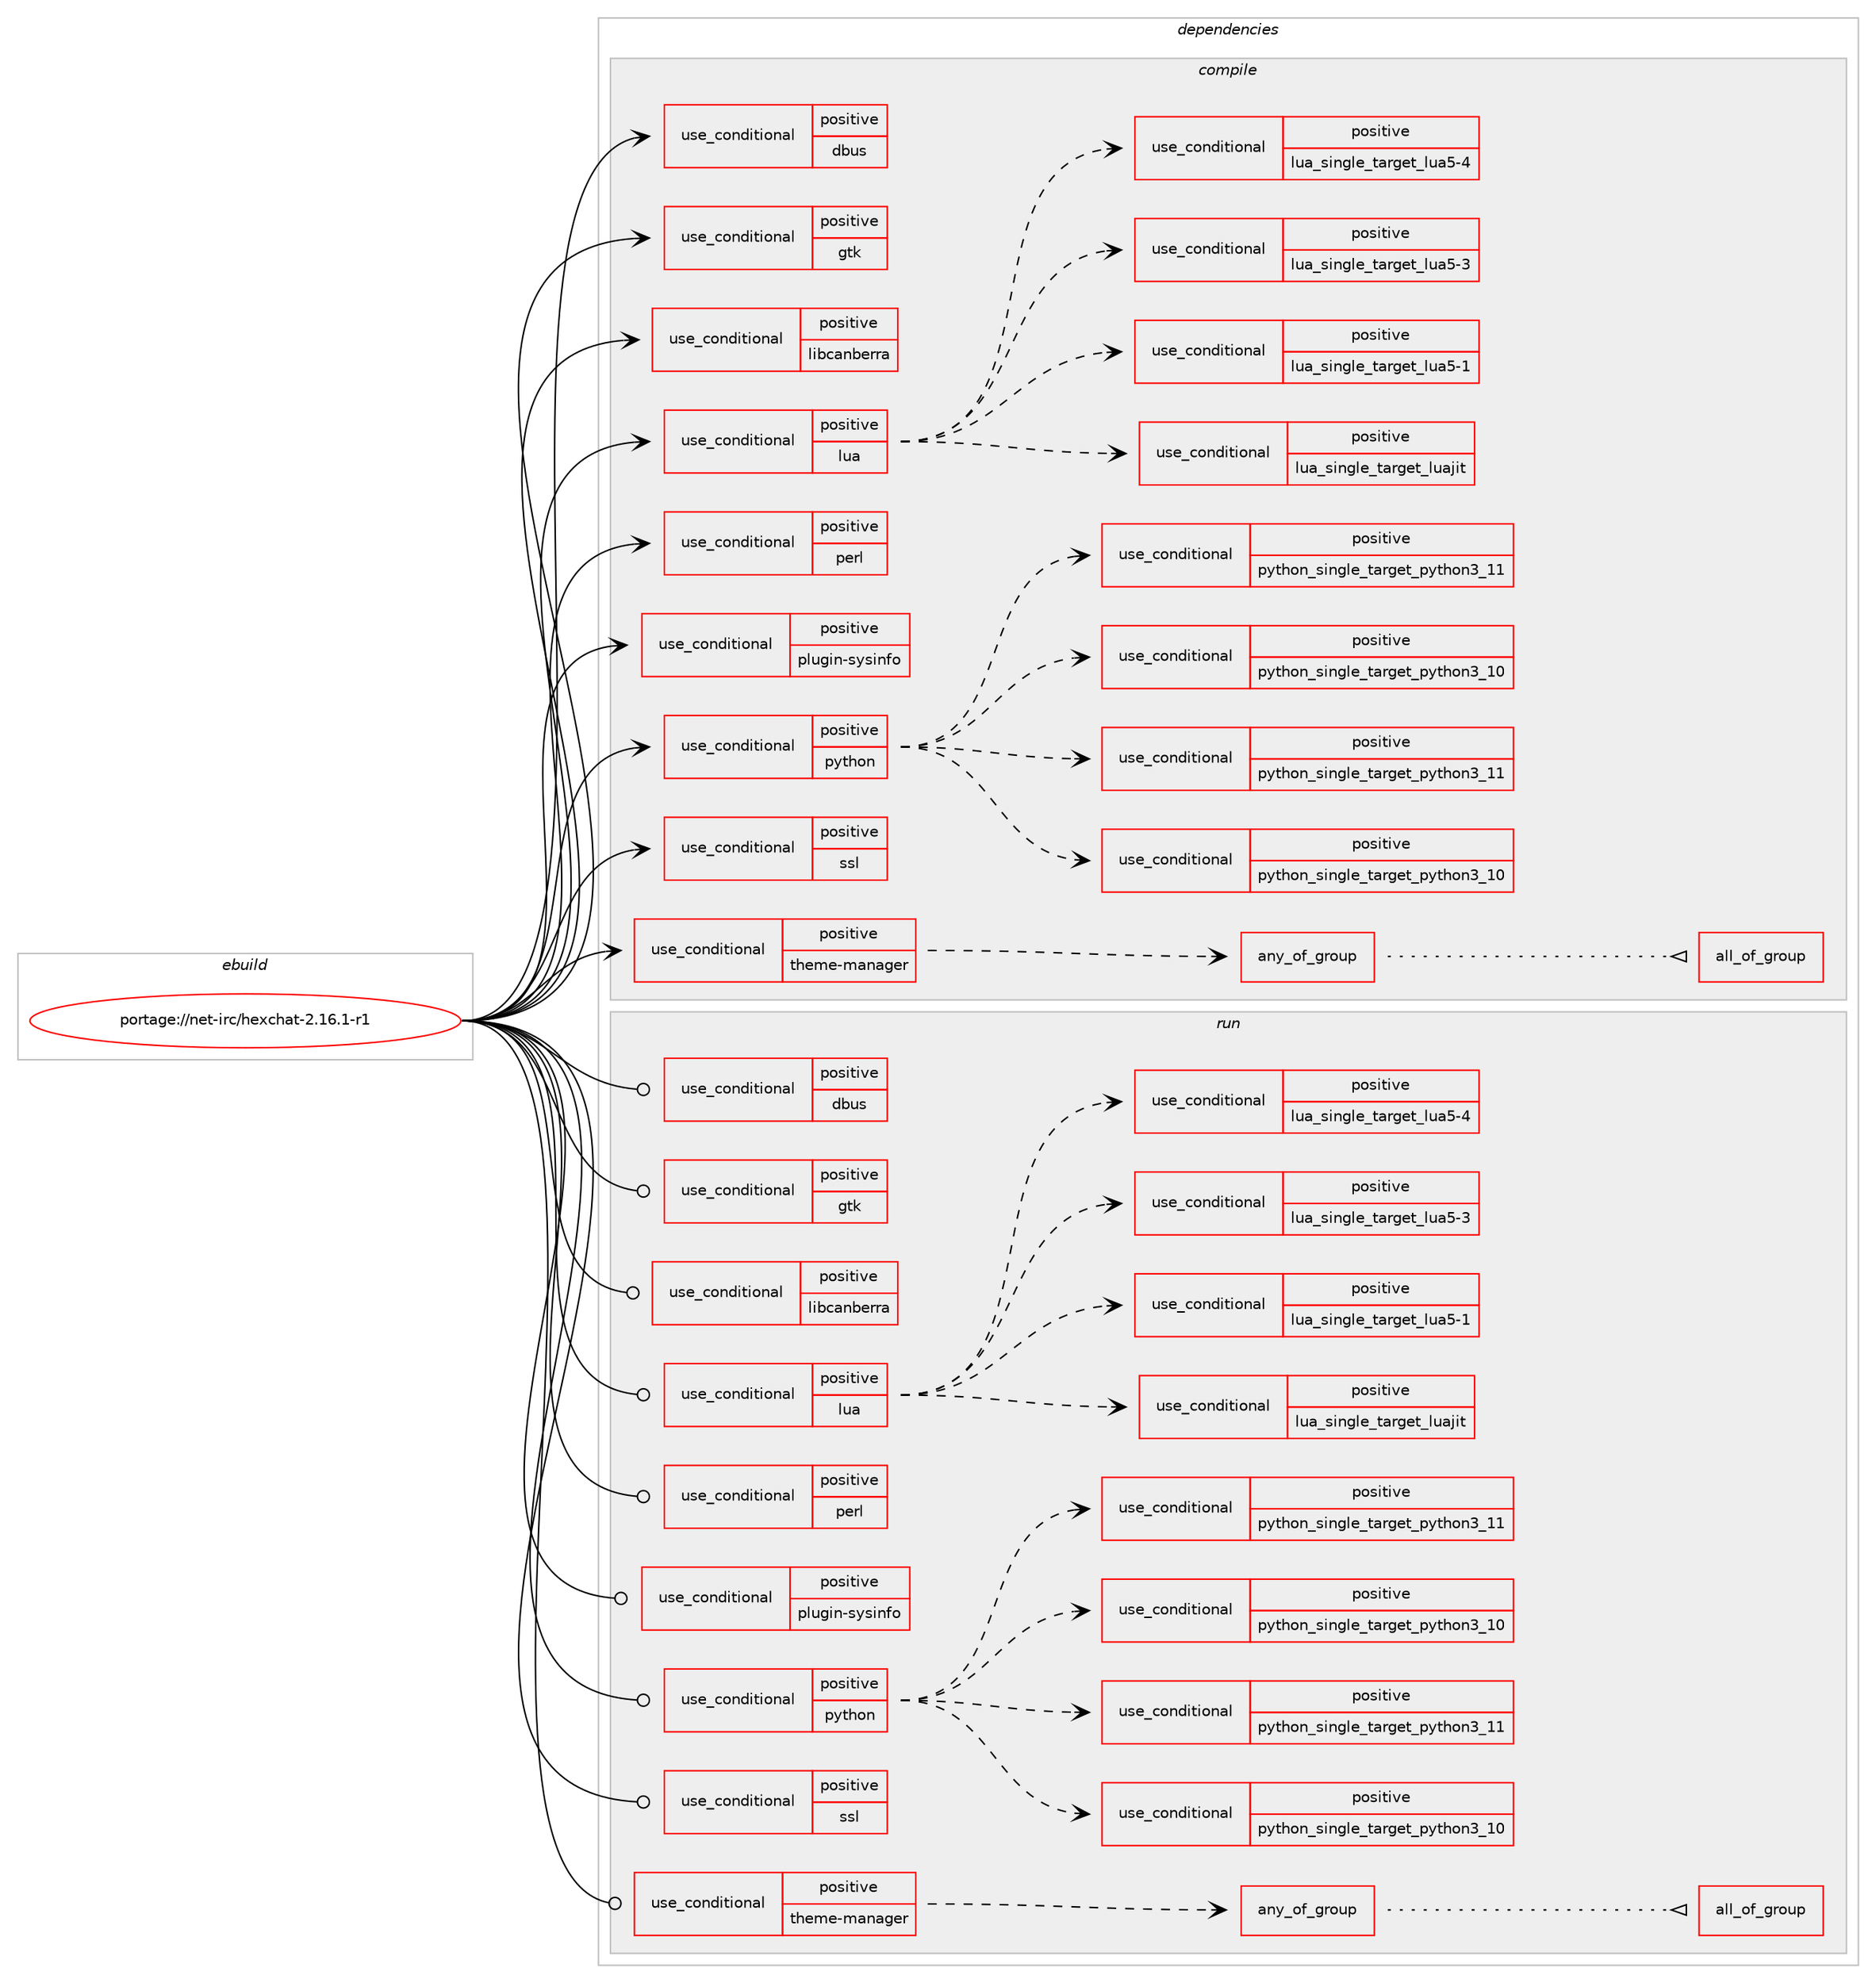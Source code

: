 digraph prolog {

# *************
# Graph options
# *************

newrank=true;
concentrate=true;
compound=true;
graph [rankdir=LR,fontname=Helvetica,fontsize=10,ranksep=1.5];#, ranksep=2.5, nodesep=0.2];
edge  [arrowhead=vee];
node  [fontname=Helvetica,fontsize=10];

# **********
# The ebuild
# **********

subgraph cluster_leftcol {
color=gray;
rank=same;
label=<<i>ebuild</i>>;
id [label="portage://net-irc/hexchat-2.16.1-r1", color=red, width=4, href="../net-irc/hexchat-2.16.1-r1.svg"];
}

# ****************
# The dependencies
# ****************

subgraph cluster_midcol {
color=gray;
label=<<i>dependencies</i>>;
subgraph cluster_compile {
fillcolor="#eeeeee";
style=filled;
label=<<i>compile</i>>;
subgraph cond89864 {
dependency181109 [label=<<TABLE BORDER="0" CELLBORDER="1" CELLSPACING="0" CELLPADDING="4"><TR><TD ROWSPAN="3" CELLPADDING="10">use_conditional</TD></TR><TR><TD>positive</TD></TR><TR><TD>dbus</TD></TR></TABLE>>, shape=none, color=red];
# *** BEGIN UNKNOWN DEPENDENCY TYPE (TODO) ***
# dependency181109 -> package_dependency(portage://net-irc/hexchat-2.16.1-r1,install,no,dev-libs,dbus-glib,none,[,,],[],[])
# *** END UNKNOWN DEPENDENCY TYPE (TODO) ***

}
id:e -> dependency181109:w [weight=20,style="solid",arrowhead="vee"];
subgraph cond89865 {
dependency181110 [label=<<TABLE BORDER="0" CELLBORDER="1" CELLSPACING="0" CELLPADDING="4"><TR><TD ROWSPAN="3" CELLPADDING="10">use_conditional</TD></TR><TR><TD>positive</TD></TR><TR><TD>gtk</TD></TR></TABLE>>, shape=none, color=red];
# *** BEGIN UNKNOWN DEPENDENCY TYPE (TODO) ***
# dependency181110 -> package_dependency(portage://net-irc/hexchat-2.16.1-r1,install,no,x11-libs,gdk-pixbuf,none,[,,],[slot(2)],[])
# *** END UNKNOWN DEPENDENCY TYPE (TODO) ***

# *** BEGIN UNKNOWN DEPENDENCY TYPE (TODO) ***
# dependency181110 -> package_dependency(portage://net-irc/hexchat-2.16.1-r1,install,no,x11-libs,gtk+,none,[,,],[slot(2)],[])
# *** END UNKNOWN DEPENDENCY TYPE (TODO) ***

# *** BEGIN UNKNOWN DEPENDENCY TYPE (TODO) ***
# dependency181110 -> package_dependency(portage://net-irc/hexchat-2.16.1-r1,install,no,x11-libs,libX11,none,[,,],[],[])
# *** END UNKNOWN DEPENDENCY TYPE (TODO) ***

# *** BEGIN UNKNOWN DEPENDENCY TYPE (TODO) ***
# dependency181110 -> package_dependency(portage://net-irc/hexchat-2.16.1-r1,install,no,x11-libs,pango,none,[,,],[],[])
# *** END UNKNOWN DEPENDENCY TYPE (TODO) ***

}
id:e -> dependency181110:w [weight=20,style="solid",arrowhead="vee"];
subgraph cond89866 {
dependency181111 [label=<<TABLE BORDER="0" CELLBORDER="1" CELLSPACING="0" CELLPADDING="4"><TR><TD ROWSPAN="3" CELLPADDING="10">use_conditional</TD></TR><TR><TD>positive</TD></TR><TR><TD>libcanberra</TD></TR></TABLE>>, shape=none, color=red];
# *** BEGIN UNKNOWN DEPENDENCY TYPE (TODO) ***
# dependency181111 -> package_dependency(portage://net-irc/hexchat-2.16.1-r1,install,no,media-libs,libcanberra,none,[,,],[],[])
# *** END UNKNOWN DEPENDENCY TYPE (TODO) ***

}
id:e -> dependency181111:w [weight=20,style="solid",arrowhead="vee"];
subgraph cond89867 {
dependency181112 [label=<<TABLE BORDER="0" CELLBORDER="1" CELLSPACING="0" CELLPADDING="4"><TR><TD ROWSPAN="3" CELLPADDING="10">use_conditional</TD></TR><TR><TD>positive</TD></TR><TR><TD>lua</TD></TR></TABLE>>, shape=none, color=red];
subgraph cond89868 {
dependency181113 [label=<<TABLE BORDER="0" CELLBORDER="1" CELLSPACING="0" CELLPADDING="4"><TR><TD ROWSPAN="3" CELLPADDING="10">use_conditional</TD></TR><TR><TD>positive</TD></TR><TR><TD>lua_single_target_luajit</TD></TR></TABLE>>, shape=none, color=red];
# *** BEGIN UNKNOWN DEPENDENCY TYPE (TODO) ***
# dependency181113 -> package_dependency(portage://net-irc/hexchat-2.16.1-r1,install,no,dev-lang,luajit,none,[,,],any_same_slot,[])
# *** END UNKNOWN DEPENDENCY TYPE (TODO) ***

}
dependency181112:e -> dependency181113:w [weight=20,style="dashed",arrowhead="vee"];
subgraph cond89869 {
dependency181114 [label=<<TABLE BORDER="0" CELLBORDER="1" CELLSPACING="0" CELLPADDING="4"><TR><TD ROWSPAN="3" CELLPADDING="10">use_conditional</TD></TR><TR><TD>positive</TD></TR><TR><TD>lua_single_target_lua5-1</TD></TR></TABLE>>, shape=none, color=red];
# *** BEGIN UNKNOWN DEPENDENCY TYPE (TODO) ***
# dependency181114 -> package_dependency(portage://net-irc/hexchat-2.16.1-r1,install,no,dev-lang,lua,none,[,,],[slot(5.1)],[])
# *** END UNKNOWN DEPENDENCY TYPE (TODO) ***

}
dependency181112:e -> dependency181114:w [weight=20,style="dashed",arrowhead="vee"];
subgraph cond89870 {
dependency181115 [label=<<TABLE BORDER="0" CELLBORDER="1" CELLSPACING="0" CELLPADDING="4"><TR><TD ROWSPAN="3" CELLPADDING="10">use_conditional</TD></TR><TR><TD>positive</TD></TR><TR><TD>lua_single_target_lua5-3</TD></TR></TABLE>>, shape=none, color=red];
# *** BEGIN UNKNOWN DEPENDENCY TYPE (TODO) ***
# dependency181115 -> package_dependency(portage://net-irc/hexchat-2.16.1-r1,install,no,dev-lang,lua,none,[,,],[slot(5.3)],[])
# *** END UNKNOWN DEPENDENCY TYPE (TODO) ***

}
dependency181112:e -> dependency181115:w [weight=20,style="dashed",arrowhead="vee"];
subgraph cond89871 {
dependency181116 [label=<<TABLE BORDER="0" CELLBORDER="1" CELLSPACING="0" CELLPADDING="4"><TR><TD ROWSPAN="3" CELLPADDING="10">use_conditional</TD></TR><TR><TD>positive</TD></TR><TR><TD>lua_single_target_lua5-4</TD></TR></TABLE>>, shape=none, color=red];
# *** BEGIN UNKNOWN DEPENDENCY TYPE (TODO) ***
# dependency181116 -> package_dependency(portage://net-irc/hexchat-2.16.1-r1,install,no,dev-lang,lua,none,[,,],[slot(5.4)],[])
# *** END UNKNOWN DEPENDENCY TYPE (TODO) ***

}
dependency181112:e -> dependency181116:w [weight=20,style="dashed",arrowhead="vee"];
}
id:e -> dependency181112:w [weight=20,style="solid",arrowhead="vee"];
subgraph cond89872 {
dependency181117 [label=<<TABLE BORDER="0" CELLBORDER="1" CELLSPACING="0" CELLPADDING="4"><TR><TD ROWSPAN="3" CELLPADDING="10">use_conditional</TD></TR><TR><TD>positive</TD></TR><TR><TD>perl</TD></TR></TABLE>>, shape=none, color=red];
# *** BEGIN UNKNOWN DEPENDENCY TYPE (TODO) ***
# dependency181117 -> package_dependency(portage://net-irc/hexchat-2.16.1-r1,install,no,dev-lang,perl,none,[,,],any_same_slot,[])
# *** END UNKNOWN DEPENDENCY TYPE (TODO) ***

}
id:e -> dependency181117:w [weight=20,style="solid",arrowhead="vee"];
subgraph cond89873 {
dependency181118 [label=<<TABLE BORDER="0" CELLBORDER="1" CELLSPACING="0" CELLPADDING="4"><TR><TD ROWSPAN="3" CELLPADDING="10">use_conditional</TD></TR><TR><TD>positive</TD></TR><TR><TD>plugin-sysinfo</TD></TR></TABLE>>, shape=none, color=red];
# *** BEGIN UNKNOWN DEPENDENCY TYPE (TODO) ***
# dependency181118 -> package_dependency(portage://net-irc/hexchat-2.16.1-r1,install,no,sys-apps,pciutils,none,[,,],[],[])
# *** END UNKNOWN DEPENDENCY TYPE (TODO) ***

}
id:e -> dependency181118:w [weight=20,style="solid",arrowhead="vee"];
subgraph cond89874 {
dependency181119 [label=<<TABLE BORDER="0" CELLBORDER="1" CELLSPACING="0" CELLPADDING="4"><TR><TD ROWSPAN="3" CELLPADDING="10">use_conditional</TD></TR><TR><TD>positive</TD></TR><TR><TD>python</TD></TR></TABLE>>, shape=none, color=red];
subgraph cond89875 {
dependency181120 [label=<<TABLE BORDER="0" CELLBORDER="1" CELLSPACING="0" CELLPADDING="4"><TR><TD ROWSPAN="3" CELLPADDING="10">use_conditional</TD></TR><TR><TD>positive</TD></TR><TR><TD>python_single_target_python3_10</TD></TR></TABLE>>, shape=none, color=red];
# *** BEGIN UNKNOWN DEPENDENCY TYPE (TODO) ***
# dependency181120 -> package_dependency(portage://net-irc/hexchat-2.16.1-r1,install,no,dev-lang,python,none,[,,],[slot(3.10)],[])
# *** END UNKNOWN DEPENDENCY TYPE (TODO) ***

}
dependency181119:e -> dependency181120:w [weight=20,style="dashed",arrowhead="vee"];
subgraph cond89876 {
dependency181121 [label=<<TABLE BORDER="0" CELLBORDER="1" CELLSPACING="0" CELLPADDING="4"><TR><TD ROWSPAN="3" CELLPADDING="10">use_conditional</TD></TR><TR><TD>positive</TD></TR><TR><TD>python_single_target_python3_11</TD></TR></TABLE>>, shape=none, color=red];
# *** BEGIN UNKNOWN DEPENDENCY TYPE (TODO) ***
# dependency181121 -> package_dependency(portage://net-irc/hexchat-2.16.1-r1,install,no,dev-lang,python,none,[,,],[slot(3.11)],[])
# *** END UNKNOWN DEPENDENCY TYPE (TODO) ***

}
dependency181119:e -> dependency181121:w [weight=20,style="dashed",arrowhead="vee"];
subgraph cond89877 {
dependency181122 [label=<<TABLE BORDER="0" CELLBORDER="1" CELLSPACING="0" CELLPADDING="4"><TR><TD ROWSPAN="3" CELLPADDING="10">use_conditional</TD></TR><TR><TD>positive</TD></TR><TR><TD>python_single_target_python3_10</TD></TR></TABLE>>, shape=none, color=red];
# *** BEGIN UNKNOWN DEPENDENCY TYPE (TODO) ***
# dependency181122 -> package_dependency(portage://net-irc/hexchat-2.16.1-r1,install,no,dev-python,cffi,none,[,,],[],[use(enable(python_targets_python3_10),negative)])
# *** END UNKNOWN DEPENDENCY TYPE (TODO) ***

}
dependency181119:e -> dependency181122:w [weight=20,style="dashed",arrowhead="vee"];
subgraph cond89878 {
dependency181123 [label=<<TABLE BORDER="0" CELLBORDER="1" CELLSPACING="0" CELLPADDING="4"><TR><TD ROWSPAN="3" CELLPADDING="10">use_conditional</TD></TR><TR><TD>positive</TD></TR><TR><TD>python_single_target_python3_11</TD></TR></TABLE>>, shape=none, color=red];
# *** BEGIN UNKNOWN DEPENDENCY TYPE (TODO) ***
# dependency181123 -> package_dependency(portage://net-irc/hexchat-2.16.1-r1,install,no,dev-python,cffi,none,[,,],[],[use(enable(python_targets_python3_11),negative)])
# *** END UNKNOWN DEPENDENCY TYPE (TODO) ***

}
dependency181119:e -> dependency181123:w [weight=20,style="dashed",arrowhead="vee"];
}
id:e -> dependency181119:w [weight=20,style="solid",arrowhead="vee"];
subgraph cond89879 {
dependency181124 [label=<<TABLE BORDER="0" CELLBORDER="1" CELLSPACING="0" CELLPADDING="4"><TR><TD ROWSPAN="3" CELLPADDING="10">use_conditional</TD></TR><TR><TD>positive</TD></TR><TR><TD>ssl</TD></TR></TABLE>>, shape=none, color=red];
# *** BEGIN UNKNOWN DEPENDENCY TYPE (TODO) ***
# dependency181124 -> package_dependency(portage://net-irc/hexchat-2.16.1-r1,install,no,dev-libs,openssl,none,[,,],[slot(0),equal],[])
# *** END UNKNOWN DEPENDENCY TYPE (TODO) ***

}
id:e -> dependency181124:w [weight=20,style="solid",arrowhead="vee"];
subgraph cond89880 {
dependency181125 [label=<<TABLE BORDER="0" CELLBORDER="1" CELLSPACING="0" CELLPADDING="4"><TR><TD ROWSPAN="3" CELLPADDING="10">use_conditional</TD></TR><TR><TD>positive</TD></TR><TR><TD>theme-manager</TD></TR></TABLE>>, shape=none, color=red];
subgraph any2390 {
dependency181126 [label=<<TABLE BORDER="0" CELLBORDER="1" CELLSPACING="0" CELLPADDING="4"><TR><TD CELLPADDING="10">any_of_group</TD></TR></TABLE>>, shape=none, color=red];subgraph all174 {
dependency181127 [label=<<TABLE BORDER="0" CELLBORDER="1" CELLSPACING="0" CELLPADDING="4"><TR><TD CELLPADDING="10">all_of_group</TD></TR></TABLE>>, shape=none, color=red];# *** BEGIN UNKNOWN DEPENDENCY TYPE (TODO) ***
# dependency181127 -> package_dependency(portage://net-irc/hexchat-2.16.1-r1,install,no,dev-lang,mono,none,[,,],[],[use(enable(minimal),none)])
# *** END UNKNOWN DEPENDENCY TYPE (TODO) ***

# *** BEGIN UNKNOWN DEPENDENCY TYPE (TODO) ***
# dependency181127 -> package_dependency(portage://net-irc/hexchat-2.16.1-r1,install,no,dev-dotnet,libgdiplus,none,[,,],[],[])
# *** END UNKNOWN DEPENDENCY TYPE (TODO) ***

}
dependency181126:e -> dependency181127:w [weight=20,style="dotted",arrowhead="oinv"];
# *** BEGIN UNKNOWN DEPENDENCY TYPE (TODO) ***
# dependency181126 -> package_dependency(portage://net-irc/hexchat-2.16.1-r1,install,no,dev-lang,mono,none,[,,],[],[use(disable(minimal),none)])
# *** END UNKNOWN DEPENDENCY TYPE (TODO) ***

}
dependency181125:e -> dependency181126:w [weight=20,style="dashed",arrowhead="vee"];
}
id:e -> dependency181125:w [weight=20,style="solid",arrowhead="vee"];
# *** BEGIN UNKNOWN DEPENDENCY TYPE (TODO) ***
# id -> package_dependency(portage://net-irc/hexchat-2.16.1-r1,install,no,dev-libs,glib,none,[,,],[slot(2)],[])
# *** END UNKNOWN DEPENDENCY TYPE (TODO) ***

# *** BEGIN UNKNOWN DEPENDENCY TYPE (TODO) ***
# id -> package_dependency(portage://net-irc/hexchat-2.16.1-r1,install,no,dev-util,desktop-file-utils,none,[,,],[],[])
# *** END UNKNOWN DEPENDENCY TYPE (TODO) ***

# *** BEGIN UNKNOWN DEPENDENCY TYPE (TODO) ***
# id -> package_dependency(portage://net-irc/hexchat-2.16.1-r1,install,no,x11-misc,shared-mime-info,none,[,,],[],[])
# *** END UNKNOWN DEPENDENCY TYPE (TODO) ***

}
subgraph cluster_compileandrun {
fillcolor="#eeeeee";
style=filled;
label=<<i>compile and run</i>>;
}
subgraph cluster_run {
fillcolor="#eeeeee";
style=filled;
label=<<i>run</i>>;
subgraph cond89881 {
dependency181128 [label=<<TABLE BORDER="0" CELLBORDER="1" CELLSPACING="0" CELLPADDING="4"><TR><TD ROWSPAN="3" CELLPADDING="10">use_conditional</TD></TR><TR><TD>positive</TD></TR><TR><TD>dbus</TD></TR></TABLE>>, shape=none, color=red];
# *** BEGIN UNKNOWN DEPENDENCY TYPE (TODO) ***
# dependency181128 -> package_dependency(portage://net-irc/hexchat-2.16.1-r1,run,no,dev-libs,dbus-glib,none,[,,],[],[])
# *** END UNKNOWN DEPENDENCY TYPE (TODO) ***

}
id:e -> dependency181128:w [weight=20,style="solid",arrowhead="odot"];
subgraph cond89882 {
dependency181129 [label=<<TABLE BORDER="0" CELLBORDER="1" CELLSPACING="0" CELLPADDING="4"><TR><TD ROWSPAN="3" CELLPADDING="10">use_conditional</TD></TR><TR><TD>positive</TD></TR><TR><TD>gtk</TD></TR></TABLE>>, shape=none, color=red];
# *** BEGIN UNKNOWN DEPENDENCY TYPE (TODO) ***
# dependency181129 -> package_dependency(portage://net-irc/hexchat-2.16.1-r1,run,no,x11-libs,gdk-pixbuf,none,[,,],[slot(2)],[])
# *** END UNKNOWN DEPENDENCY TYPE (TODO) ***

# *** BEGIN UNKNOWN DEPENDENCY TYPE (TODO) ***
# dependency181129 -> package_dependency(portage://net-irc/hexchat-2.16.1-r1,run,no,x11-libs,gtk+,none,[,,],[slot(2)],[])
# *** END UNKNOWN DEPENDENCY TYPE (TODO) ***

# *** BEGIN UNKNOWN DEPENDENCY TYPE (TODO) ***
# dependency181129 -> package_dependency(portage://net-irc/hexchat-2.16.1-r1,run,no,x11-libs,libX11,none,[,,],[],[])
# *** END UNKNOWN DEPENDENCY TYPE (TODO) ***

# *** BEGIN UNKNOWN DEPENDENCY TYPE (TODO) ***
# dependency181129 -> package_dependency(portage://net-irc/hexchat-2.16.1-r1,run,no,x11-libs,pango,none,[,,],[],[])
# *** END UNKNOWN DEPENDENCY TYPE (TODO) ***

}
id:e -> dependency181129:w [weight=20,style="solid",arrowhead="odot"];
subgraph cond89883 {
dependency181130 [label=<<TABLE BORDER="0" CELLBORDER="1" CELLSPACING="0" CELLPADDING="4"><TR><TD ROWSPAN="3" CELLPADDING="10">use_conditional</TD></TR><TR><TD>positive</TD></TR><TR><TD>libcanberra</TD></TR></TABLE>>, shape=none, color=red];
# *** BEGIN UNKNOWN DEPENDENCY TYPE (TODO) ***
# dependency181130 -> package_dependency(portage://net-irc/hexchat-2.16.1-r1,run,no,media-libs,libcanberra,none,[,,],[],[])
# *** END UNKNOWN DEPENDENCY TYPE (TODO) ***

}
id:e -> dependency181130:w [weight=20,style="solid",arrowhead="odot"];
subgraph cond89884 {
dependency181131 [label=<<TABLE BORDER="0" CELLBORDER="1" CELLSPACING="0" CELLPADDING="4"><TR><TD ROWSPAN="3" CELLPADDING="10">use_conditional</TD></TR><TR><TD>positive</TD></TR><TR><TD>lua</TD></TR></TABLE>>, shape=none, color=red];
subgraph cond89885 {
dependency181132 [label=<<TABLE BORDER="0" CELLBORDER="1" CELLSPACING="0" CELLPADDING="4"><TR><TD ROWSPAN="3" CELLPADDING="10">use_conditional</TD></TR><TR><TD>positive</TD></TR><TR><TD>lua_single_target_luajit</TD></TR></TABLE>>, shape=none, color=red];
# *** BEGIN UNKNOWN DEPENDENCY TYPE (TODO) ***
# dependency181132 -> package_dependency(portage://net-irc/hexchat-2.16.1-r1,run,no,dev-lang,luajit,none,[,,],any_same_slot,[])
# *** END UNKNOWN DEPENDENCY TYPE (TODO) ***

}
dependency181131:e -> dependency181132:w [weight=20,style="dashed",arrowhead="vee"];
subgraph cond89886 {
dependency181133 [label=<<TABLE BORDER="0" CELLBORDER="1" CELLSPACING="0" CELLPADDING="4"><TR><TD ROWSPAN="3" CELLPADDING="10">use_conditional</TD></TR><TR><TD>positive</TD></TR><TR><TD>lua_single_target_lua5-1</TD></TR></TABLE>>, shape=none, color=red];
# *** BEGIN UNKNOWN DEPENDENCY TYPE (TODO) ***
# dependency181133 -> package_dependency(portage://net-irc/hexchat-2.16.1-r1,run,no,dev-lang,lua,none,[,,],[slot(5.1)],[])
# *** END UNKNOWN DEPENDENCY TYPE (TODO) ***

}
dependency181131:e -> dependency181133:w [weight=20,style="dashed",arrowhead="vee"];
subgraph cond89887 {
dependency181134 [label=<<TABLE BORDER="0" CELLBORDER="1" CELLSPACING="0" CELLPADDING="4"><TR><TD ROWSPAN="3" CELLPADDING="10">use_conditional</TD></TR><TR><TD>positive</TD></TR><TR><TD>lua_single_target_lua5-3</TD></TR></TABLE>>, shape=none, color=red];
# *** BEGIN UNKNOWN DEPENDENCY TYPE (TODO) ***
# dependency181134 -> package_dependency(portage://net-irc/hexchat-2.16.1-r1,run,no,dev-lang,lua,none,[,,],[slot(5.3)],[])
# *** END UNKNOWN DEPENDENCY TYPE (TODO) ***

}
dependency181131:e -> dependency181134:w [weight=20,style="dashed",arrowhead="vee"];
subgraph cond89888 {
dependency181135 [label=<<TABLE BORDER="0" CELLBORDER="1" CELLSPACING="0" CELLPADDING="4"><TR><TD ROWSPAN="3" CELLPADDING="10">use_conditional</TD></TR><TR><TD>positive</TD></TR><TR><TD>lua_single_target_lua5-4</TD></TR></TABLE>>, shape=none, color=red];
# *** BEGIN UNKNOWN DEPENDENCY TYPE (TODO) ***
# dependency181135 -> package_dependency(portage://net-irc/hexchat-2.16.1-r1,run,no,dev-lang,lua,none,[,,],[slot(5.4)],[])
# *** END UNKNOWN DEPENDENCY TYPE (TODO) ***

}
dependency181131:e -> dependency181135:w [weight=20,style="dashed",arrowhead="vee"];
}
id:e -> dependency181131:w [weight=20,style="solid",arrowhead="odot"];
subgraph cond89889 {
dependency181136 [label=<<TABLE BORDER="0" CELLBORDER="1" CELLSPACING="0" CELLPADDING="4"><TR><TD ROWSPAN="3" CELLPADDING="10">use_conditional</TD></TR><TR><TD>positive</TD></TR><TR><TD>perl</TD></TR></TABLE>>, shape=none, color=red];
# *** BEGIN UNKNOWN DEPENDENCY TYPE (TODO) ***
# dependency181136 -> package_dependency(portage://net-irc/hexchat-2.16.1-r1,run,no,dev-lang,perl,none,[,,],any_same_slot,[])
# *** END UNKNOWN DEPENDENCY TYPE (TODO) ***

}
id:e -> dependency181136:w [weight=20,style="solid",arrowhead="odot"];
subgraph cond89890 {
dependency181137 [label=<<TABLE BORDER="0" CELLBORDER="1" CELLSPACING="0" CELLPADDING="4"><TR><TD ROWSPAN="3" CELLPADDING="10">use_conditional</TD></TR><TR><TD>positive</TD></TR><TR><TD>plugin-sysinfo</TD></TR></TABLE>>, shape=none, color=red];
# *** BEGIN UNKNOWN DEPENDENCY TYPE (TODO) ***
# dependency181137 -> package_dependency(portage://net-irc/hexchat-2.16.1-r1,run,no,sys-apps,pciutils,none,[,,],[],[])
# *** END UNKNOWN DEPENDENCY TYPE (TODO) ***

}
id:e -> dependency181137:w [weight=20,style="solid",arrowhead="odot"];
subgraph cond89891 {
dependency181138 [label=<<TABLE BORDER="0" CELLBORDER="1" CELLSPACING="0" CELLPADDING="4"><TR><TD ROWSPAN="3" CELLPADDING="10">use_conditional</TD></TR><TR><TD>positive</TD></TR><TR><TD>python</TD></TR></TABLE>>, shape=none, color=red];
subgraph cond89892 {
dependency181139 [label=<<TABLE BORDER="0" CELLBORDER="1" CELLSPACING="0" CELLPADDING="4"><TR><TD ROWSPAN="3" CELLPADDING="10">use_conditional</TD></TR><TR><TD>positive</TD></TR><TR><TD>python_single_target_python3_10</TD></TR></TABLE>>, shape=none, color=red];
# *** BEGIN UNKNOWN DEPENDENCY TYPE (TODO) ***
# dependency181139 -> package_dependency(portage://net-irc/hexchat-2.16.1-r1,run,no,dev-lang,python,none,[,,],[slot(3.10)],[])
# *** END UNKNOWN DEPENDENCY TYPE (TODO) ***

}
dependency181138:e -> dependency181139:w [weight=20,style="dashed",arrowhead="vee"];
subgraph cond89893 {
dependency181140 [label=<<TABLE BORDER="0" CELLBORDER="1" CELLSPACING="0" CELLPADDING="4"><TR><TD ROWSPAN="3" CELLPADDING="10">use_conditional</TD></TR><TR><TD>positive</TD></TR><TR><TD>python_single_target_python3_11</TD></TR></TABLE>>, shape=none, color=red];
# *** BEGIN UNKNOWN DEPENDENCY TYPE (TODO) ***
# dependency181140 -> package_dependency(portage://net-irc/hexchat-2.16.1-r1,run,no,dev-lang,python,none,[,,],[slot(3.11)],[])
# *** END UNKNOWN DEPENDENCY TYPE (TODO) ***

}
dependency181138:e -> dependency181140:w [weight=20,style="dashed",arrowhead="vee"];
subgraph cond89894 {
dependency181141 [label=<<TABLE BORDER="0" CELLBORDER="1" CELLSPACING="0" CELLPADDING="4"><TR><TD ROWSPAN="3" CELLPADDING="10">use_conditional</TD></TR><TR><TD>positive</TD></TR><TR><TD>python_single_target_python3_10</TD></TR></TABLE>>, shape=none, color=red];
# *** BEGIN UNKNOWN DEPENDENCY TYPE (TODO) ***
# dependency181141 -> package_dependency(portage://net-irc/hexchat-2.16.1-r1,run,no,dev-python,cffi,none,[,,],[],[use(enable(python_targets_python3_10),negative)])
# *** END UNKNOWN DEPENDENCY TYPE (TODO) ***

}
dependency181138:e -> dependency181141:w [weight=20,style="dashed",arrowhead="vee"];
subgraph cond89895 {
dependency181142 [label=<<TABLE BORDER="0" CELLBORDER="1" CELLSPACING="0" CELLPADDING="4"><TR><TD ROWSPAN="3" CELLPADDING="10">use_conditional</TD></TR><TR><TD>positive</TD></TR><TR><TD>python_single_target_python3_11</TD></TR></TABLE>>, shape=none, color=red];
# *** BEGIN UNKNOWN DEPENDENCY TYPE (TODO) ***
# dependency181142 -> package_dependency(portage://net-irc/hexchat-2.16.1-r1,run,no,dev-python,cffi,none,[,,],[],[use(enable(python_targets_python3_11),negative)])
# *** END UNKNOWN DEPENDENCY TYPE (TODO) ***

}
dependency181138:e -> dependency181142:w [weight=20,style="dashed",arrowhead="vee"];
}
id:e -> dependency181138:w [weight=20,style="solid",arrowhead="odot"];
subgraph cond89896 {
dependency181143 [label=<<TABLE BORDER="0" CELLBORDER="1" CELLSPACING="0" CELLPADDING="4"><TR><TD ROWSPAN="3" CELLPADDING="10">use_conditional</TD></TR><TR><TD>positive</TD></TR><TR><TD>ssl</TD></TR></TABLE>>, shape=none, color=red];
# *** BEGIN UNKNOWN DEPENDENCY TYPE (TODO) ***
# dependency181143 -> package_dependency(portage://net-irc/hexchat-2.16.1-r1,run,no,dev-libs,openssl,none,[,,],[slot(0),equal],[])
# *** END UNKNOWN DEPENDENCY TYPE (TODO) ***

}
id:e -> dependency181143:w [weight=20,style="solid",arrowhead="odot"];
subgraph cond89897 {
dependency181144 [label=<<TABLE BORDER="0" CELLBORDER="1" CELLSPACING="0" CELLPADDING="4"><TR><TD ROWSPAN="3" CELLPADDING="10">use_conditional</TD></TR><TR><TD>positive</TD></TR><TR><TD>theme-manager</TD></TR></TABLE>>, shape=none, color=red];
subgraph any2391 {
dependency181145 [label=<<TABLE BORDER="0" CELLBORDER="1" CELLSPACING="0" CELLPADDING="4"><TR><TD CELLPADDING="10">any_of_group</TD></TR></TABLE>>, shape=none, color=red];subgraph all175 {
dependency181146 [label=<<TABLE BORDER="0" CELLBORDER="1" CELLSPACING="0" CELLPADDING="4"><TR><TD CELLPADDING="10">all_of_group</TD></TR></TABLE>>, shape=none, color=red];# *** BEGIN UNKNOWN DEPENDENCY TYPE (TODO) ***
# dependency181146 -> package_dependency(portage://net-irc/hexchat-2.16.1-r1,run,no,dev-lang,mono,none,[,,],[],[use(enable(minimal),none)])
# *** END UNKNOWN DEPENDENCY TYPE (TODO) ***

# *** BEGIN UNKNOWN DEPENDENCY TYPE (TODO) ***
# dependency181146 -> package_dependency(portage://net-irc/hexchat-2.16.1-r1,run,no,dev-dotnet,libgdiplus,none,[,,],[],[])
# *** END UNKNOWN DEPENDENCY TYPE (TODO) ***

}
dependency181145:e -> dependency181146:w [weight=20,style="dotted",arrowhead="oinv"];
# *** BEGIN UNKNOWN DEPENDENCY TYPE (TODO) ***
# dependency181145 -> package_dependency(portage://net-irc/hexchat-2.16.1-r1,run,no,dev-lang,mono,none,[,,],[],[use(disable(minimal),none)])
# *** END UNKNOWN DEPENDENCY TYPE (TODO) ***

}
dependency181144:e -> dependency181145:w [weight=20,style="dashed",arrowhead="vee"];
}
id:e -> dependency181144:w [weight=20,style="solid",arrowhead="odot"];
# *** BEGIN UNKNOWN DEPENDENCY TYPE (TODO) ***
# id -> package_dependency(portage://net-irc/hexchat-2.16.1-r1,run,no,dev-libs,glib,none,[,,],[slot(2)],[])
# *** END UNKNOWN DEPENDENCY TYPE (TODO) ***

}
}

# **************
# The candidates
# **************

subgraph cluster_choices {
rank=same;
color=gray;
label=<<i>candidates</i>>;

}

}
